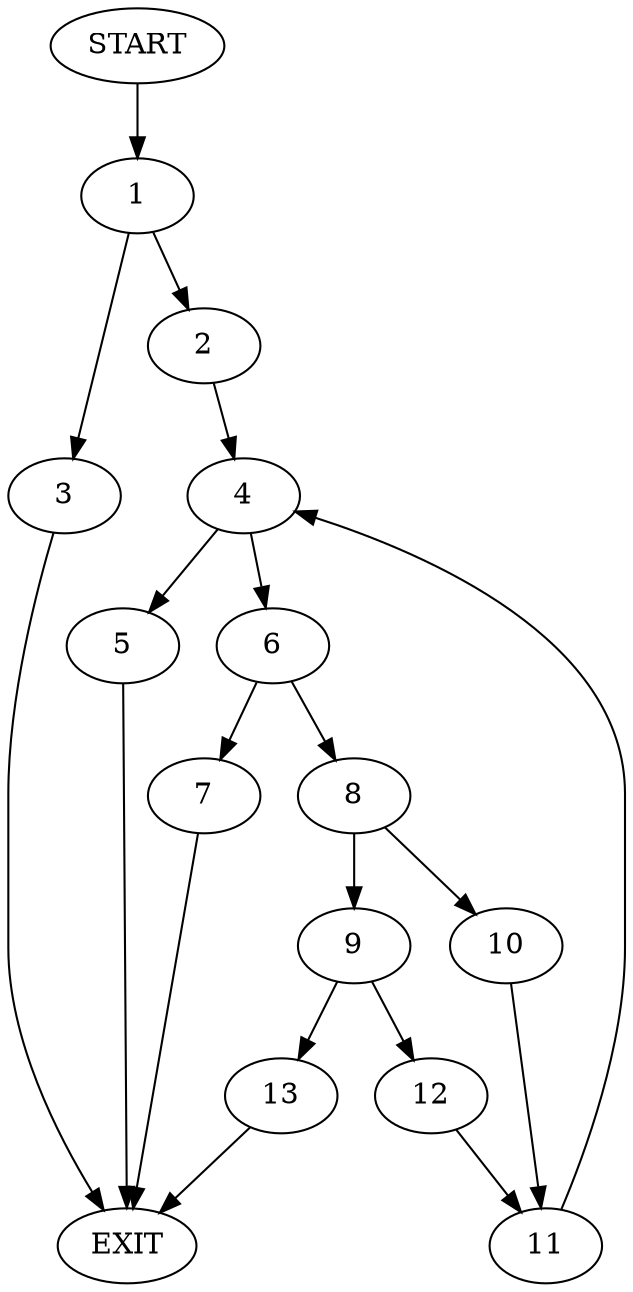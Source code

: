 digraph {
0 [label="START"]
14 [label="EXIT"]
0 -> 1
1 -> 2
1 -> 3
3 -> 14
2 -> 4
4 -> 5
4 -> 6
5 -> 14
6 -> 7
6 -> 8
7 -> 14
8 -> 9
8 -> 10
10 -> 11
9 -> 12
9 -> 13
11 -> 4
12 -> 11
13 -> 14
}
